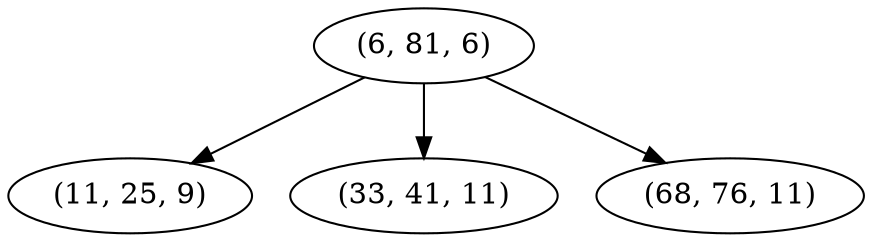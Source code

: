digraph tree {
    "(6, 81, 6)";
    "(11, 25, 9)";
    "(33, 41, 11)";
    "(68, 76, 11)";
    "(6, 81, 6)" -> "(11, 25, 9)";
    "(6, 81, 6)" -> "(33, 41, 11)";
    "(6, 81, 6)" -> "(68, 76, 11)";
}
